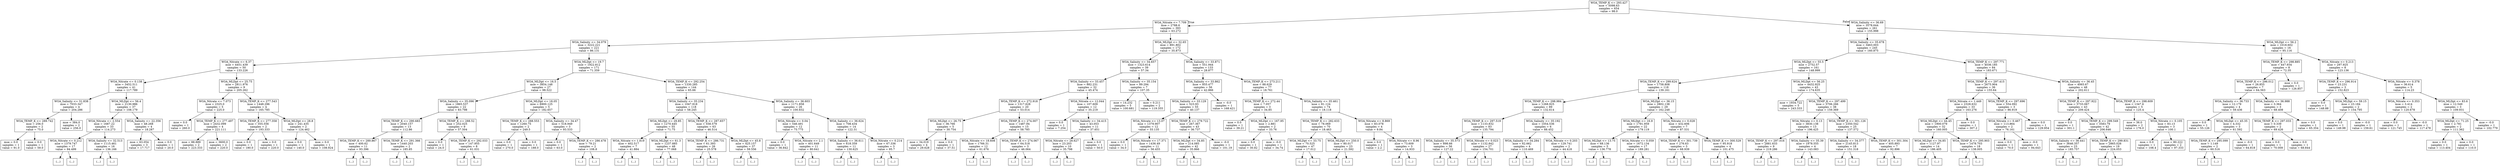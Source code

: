 digraph Tree {
node [shape=box] ;
0 [label="WOA_TEMP_K <= 293.427\nmse = 5098.63\nsamples = 654\nvalue = 98.0"] ;
1 [label="WOA_Nitrate <= 7.709\nmse = 2788.6\nsamples = 393\nvalue = 63.272"] ;
0 -> 1 [labeldistance=2.5, labelangle=45, headlabel="True"] ;
2 [label="WOA_Salinity <= 34.079\nmse = 3222.221\nsamples = 221\nvalue = 86.131"] ;
1 -> 2 ;
3 [label="WOA_Nitrate <= 6.37\nmse = 4451.439\nsamples = 50\nvalue = 133.226"] ;
2 -> 3 ;
4 [label="WOA_Nitrate <= 0.138\nmse = 3452.511\nsamples = 41\nvalue = 117.789"] ;
3 -> 4 ;
5 [label="WOA_Salinity <= 31.838\nmse = 7033.347\nsamples = 4\nvalue = 204.286"] ;
4 -> 5 ;
6 [label="WOA_TEMP_K <= 289.742\nmse = 256.0\nsamples = 2\nvalue = 75.0"] ;
5 -> 6 ;
7 [label="mse = 0.0\nsamples = 1\nvalue = 91.0"] ;
6 -> 7 ;
8 [label="mse = 0.0\nsamples = 1\nvalue = 59.0"] ;
6 -> 8 ;
9 [label="mse = 384.0\nsamples = 2\nvalue = 256.0"] ;
5 -> 9 ;
10 [label="WOA_MLDpt <= 56.4\nmse = 2130.986\nsamples = 37\nvalue = 108.179"] ;
4 -> 10 ;
11 [label="WOA_Nitrate <= 2.554\nmse = 1687.22\nsamples = 33\nvalue = 114.273"] ;
10 -> 11 ;
12 [label="WOA_Nitrate <= 0.212\nmse = 1379.747\nsamples = 17\nvalue = 94.499"] ;
11 -> 12 ;
13 [label="(...)"] ;
12 -> 13 ;
18 [label="(...)"] ;
12 -> 18 ;
41 [label="WOA_Salinity <= 32.513\nmse = 1115.461\nsamples = 16\nvalue = 136.166"] ;
11 -> 41 ;
42 [label="(...)"] ;
41 -> 42 ;
61 [label="(...)"] ;
41 -> 61 ;
72 [label="WOA_Salinity <= 22.356\nmse = 48.268\nsamples = 4\nvalue = 18.287"] ;
10 -> 72 ;
73 [label="mse = 63.054\nsamples = 3\nvalue = 17.717"] ;
72 -> 73 ;
74 [label="mse = 0.0\nsamples = 1\nvalue = 20.0"] ;
72 -> 74 ;
75 [label="WOA_MLDpt <= 25.75\nmse = 2811.976\nsamples = 9\nvalue = 205.262"] ;
3 -> 75 ;
76 [label="WOA_Nitrate <= 7.073\nmse = 2325.0\nsamples = 5\nvalue = 225.0"] ;
75 -> 76 ;
77 [label="mse = 0.0\nsamples = 1\nvalue = 260.0"] ;
76 -> 77 ;
78 [label="WOA_TEMP_K <= 277.497\nmse = 2432.099\nsamples = 4\nvalue = 221.111"] ;
76 -> 78 ;
79 [label="mse = 88.889\nsamples = 2\nvalue = 223.333"] ;
78 -> 79 ;
80 [label="mse = 3600.0\nsamples = 2\nvalue = 220.0"] ;
78 -> 80 ;
81 [label="WOA_TEMP_K <= 277.543\nmse = 1448.296\nsamples = 4\nvalue = 165.785"] ;
75 -> 81 ;
82 [label="WOA_TEMP_K <= 277.358\nmse = 355.556\nsamples = 2\nvalue = 193.333"] ;
81 -> 82 ;
83 [label="mse = 0.0\nsamples = 1\nvalue = 180.0"] ;
82 -> 83 ;
84 [label="mse = 0.0\nsamples = 1\nvalue = 220.0"] ;
82 -> 84 ;
85 [label="WOA_MLDpt <= 28.8\nmse = 241.435\nsamples = 2\nvalue = 124.462"] ;
81 -> 85 ;
86 [label="mse = 0.0\nsamples = 1\nvalue = 140.0"] ;
85 -> 86 ;
87 [label="mse = 0.0\nsamples = 1\nvalue = 108.924"] ;
85 -> 87 ;
88 [label="WOA_MLDpt <= 19.7\nmse = 1922.812\nsamples = 171\nvalue = 71.359"] ;
2 -> 88 ;
89 [label="WOA_MLDpt <= 16.5\nmse = 3854.148\nsamples = 27\nvalue = 98.522"] ;
88 -> 89 ;
90 [label="WOA_Salinity <= 35.096\nmse = 1865.537\nsamples = 22\nvalue = 83.798"] ;
89 -> 90 ;
91 [label="WOA_TEMP_K <= 290.683\nmse = 2040.157\nsamples = 13\nvalue = 112.86"] ;
90 -> 91 ;
92 [label="WOA_TEMP_K <= 289.867\nmse = 400.62\nsamples = 11\nvalue = 93.396"] ;
91 -> 92 ;
93 [label="(...)"] ;
92 -> 93 ;
112 [label="(...)"] ;
92 -> 112 ;
113 [label="WOA_TEMP_K <= 291.366\nmse = 1440.203\nsamples = 2\nvalue = 185.85"] ;
91 -> 113 ;
114 [label="(...)"] ;
113 -> 114 ;
115 [label="(...)"] ;
113 -> 115 ;
116 [label="WOA_TEMP_K <= 288.52\nmse = 252.025\nsamples = 9\nvalue = 57.504"] ;
90 -> 116 ;
117 [label="mse = 0.0\nsamples = 1\nvalue = 24.0"] ;
116 -> 117 ;
118 [label="WOA_TEMP_K <= 292.033\nmse = 147.955\nsamples = 8\nvalue = 61.031"] ;
116 -> 118 ;
119 [label="(...)"] ;
118 -> 119 ;
124 [label="(...)"] ;
118 -> 124 ;
127 [label="WOA_MLDpt <= 18.05\nmse = 6900.125\nsamples = 5\nvalue = 182.657"] ;
89 -> 127 ;
128 [label="WOA_TEMP_K <= 288.553\nmse = 1260.75\nsamples = 2\nvalue = 249.5"] ;
127 -> 128 ;
129 [label="mse = 0.0\nsamples = 1\nvalue = 270.0"] ;
128 -> 129 ;
130 [label="mse = 0.0\nsamples = 1\nvalue = 188.0"] ;
128 -> 130 ;
131 [label="WOA_Salinity <= 34.47\nmse = 518.949\nsamples = 3\nvalue = 93.533"] ;
127 -> 131 ;
132 [label="mse = 0.0\nsamples = 1\nvalue = 63.0"] ;
131 -> 132 ;
133 [label="WOA_TEMP_K <= 286.478\nmse = 79.21\nsamples = 2\nvalue = 108.8"] ;
131 -> 133 ;
134 [label="(...)"] ;
133 -> 134 ;
135 [label="(...)"] ;
133 -> 135 ;
136 [label="WOA_TEMP_K <= 292.254\nmse = 1330.285\nsamples = 144\nvalue = 65.66"] ;
88 -> 136 ;
137 [label="WOA_Salinity <= 35.234\nmse = 1047.918\nsamples = 118\nvalue = 58.245"] ;
136 -> 137 ;
138 [label="WOA_MLDpt <= 29.85\nmse = 1270.445\nsamples = 55\nvalue = 71.75"] ;
137 -> 138 ;
139 [label="WOA_Nitrate <= 1.819\nmse = 402.517\nsamples = 7\nvalue = 41.884"] ;
138 -> 139 ;
140 [label="(...)"] ;
139 -> 140 ;
143 [label="(...)"] ;
139 -> 143 ;
152 [label="WOA_MLDpt <= 61.3\nmse = 1237.885\nsamples = 48\nvalue = 77.068"] ;
138 -> 152 ;
153 [label="(...)"] ;
152 -> 153 ;
180 [label="(...)"] ;
152 -> 180 ;
223 [label="WOA_TEMP_K <= 287.657\nmse = 558.579\nsamples = 63\nvalue = 46.514"] ;
137 -> 223 ;
224 [label="WOA_TEMP_K <= 286.731\nmse = 61.393\nsamples = 26\nvalue = 25.578"] ;
223 -> 224 ;
225 [label="(...)"] ;
224 -> 225 ;
242 [label="(...)"] ;
224 -> 242 ;
247 [label="WOA_MLDpt <= 45.8\nmse = 425.157\nsamples = 37\nvalue = 59.556"] ;
223 -> 247 ;
248 [label="(...)"] ;
247 -> 248 ;
263 [label="(...)"] ;
247 -> 263 ;
304 [label="WOA_Salinity <= 36.603\nmse = 1171.858\nsamples = 26\nvalue = 100.832"] ;
136 -> 304 ;
305 [label="WOA_Nitrate <= 0.04\nmse = 546.491\nsamples = 12\nvalue = 75.775"] ;
304 -> 305 ;
306 [label="mse = 0.0\nsamples = 1\nvalue = 36.842"] ;
305 -> 306 ;
307 [label="WOA_Nitrate <= 2.1\nmse = 401.649\nsamples = 11\nvalue = 80.641"] ;
305 -> 307 ;
308 [label="(...)"] ;
307 -> 308 ;
323 [label="(...)"] ;
307 -> 323 ;
326 [label="WOA_Salinity <= 36.624\nmse = 708.434\nsamples = 14\nvalue = 122.31"] ;
304 -> 326 ;
327 [label="WOA_Salinity <= 36.611\nmse = 618.359\nsamples = 11\nvalue = 130.625"] ;
326 -> 327 ;
328 [label="(...)"] ;
327 -> 328 ;
333 [label="(...)"] ;
327 -> 333 ;
338 [label="WOA_Nitrate <= 0.214\nmse = 67.336\nsamples = 3\nvalue = 95.7"] ;
326 -> 338 ;
339 [label="(...)"] ;
338 -> 339 ;
340 [label="(...)"] ;
338 -> 340 ;
341 [label="WOA_MLDpt <= 32.65\nmse = 891.802\nsamples = 172\nvalue = 35.873"] ;
1 -> 341 ;
342 [label="WOA_Salinity <= 34.657\nmse = 1323.614\nsamples = 39\nvalue = 57.34"] ;
341 -> 342 ;
343 [label="WOA_Salinity <= 33.457\nmse = 882.231\nsamples = 32\nvalue = 45.474"] ;
342 -> 343 ;
344 [label="WOA_TEMP_K <= 272.918\nmse = 1317.628\nsamples = 20\nvalue = 53.014"] ;
343 -> 344 ;
345 [label="WOA_MLDpt <= 26.75\nmse = 36.766\nsamples = 5\nvalue = 30.754"] ;
344 -> 345 ;
346 [label="mse = 34.019\nsamples = 4\nvalue = 29.628"] ;
345 -> 346 ;
347 [label="mse = 0.0\nsamples = 1\nvalue = 37.51"] ;
345 -> 347 ;
348 [label="WOA_TEMP_K <= 274.007\nmse = 1487.94\nsamples = 15\nvalue = 58.785"] ;
344 -> 348 ;
349 [label="WOA_Nitrate <= 18.608\nmse = 1766.31\nsamples = 12\nvalue = 61.676"] ;
348 -> 349 ;
350 [label="(...)"] ;
349 -> 350 ;
351 [label="(...)"] ;
349 -> 351 ;
354 [label="WOA_TEMP_K <= 274.067\nmse = 64.518\nsamples = 3\nvalue = 46.064"] ;
348 -> 354 ;
355 [label="(...)"] ;
354 -> 355 ;
356 [label="(...)"] ;
354 -> 356 ;
359 [label="WOA_Nitrate <= 12.044\nmse = 107.609\nsamples = 12\nvalue = 35.219"] ;
343 -> 359 ;
360 [label="mse = 0.0\nsamples = 1\nvalue = 7.254"] ;
359 -> 360 ;
361 [label="WOA_Salinity <= 34.415\nmse = 43.053\nsamples = 11\nvalue = 37.651"] ;
359 -> 361 ;
362 [label="WOA_Nitrate <= 28.627\nmse = 23.203\nsamples = 10\nvalue = 35.798"] ;
361 -> 362 ;
363 [label="(...)"] ;
362 -> 363 ;
380 [label="(...)"] ;
362 -> 380 ;
381 [label="mse = 0.0\nsamples = 1\nvalue = 50.0"] ;
361 -> 381 ;
382 [label="WOA_Salinity <= 35.154\nmse = 89.294\nsamples = 7\nvalue = 107.35"] ;
342 -> 382 ;
383 [label="mse = 14.232\nsamples = 5\nvalue = 100.681"] ;
382 -> 383 ;
384 [label="mse = 0.211\nsamples = 2\nvalue = 119.355"] ;
382 -> 384 ;
385 [label="WOA_Salinity <= 33.871\nmse = 551.944\nsamples = 133\nvalue = 28.877"] ;
341 -> 385 ;
386 [label="WOA_Salinity <= 33.862\nmse = 855.477\nsamples = 56\nvalue = 42.866"] ;
385 -> 386 ;
387 [label="WOA_Salinity <= 33.129\nmse = 523.93\nsamples = 55\nvalue = 40.137"] ;
386 -> 387 ;
388 [label="WOA_Nitrate <= 13.07\nmse = 1379.907\nsamples = 12\nvalue = 55.135"] ;
387 -> 388 ;
389 [label="mse = 0.0\nsamples = 1\nvalue = 34.0"] ;
388 -> 389 ;
390 [label="WOA_Nitrate <= 17.371\nmse = 1436.49\nsamples = 11\nvalue = 56.455"] ;
388 -> 390 ;
391 [label="(...)"] ;
390 -> 391 ;
392 [label="(...)"] ;
390 -> 392 ;
395 [label="WOA_TEMP_K <= 279.722\nmse = 267.367\nsamples = 43\nvalue = 36.737"] ;
387 -> 395 ;
396 [label="WOA_MLDpt <= 34.85\nmse = 214.085\nsamples = 42\nvalue = 35.866"] ;
395 -> 396 ;
397 [label="(...)"] ;
396 -> 397 ;
398 [label="(...)"] ;
396 -> 398 ;
469 [label="mse = -0.0\nsamples = 1\nvalue = 101.19"] ;
395 -> 469 ;
470 [label="mse = -0.0\nsamples = 1\nvalue = 168.421"] ;
386 -> 470 ;
471 [label="WOA_TEMP_K <= 273.211\nmse = 88.629\nsamples = 77\nvalue = 18.761"] ;
385 -> 471 ;
472 [label="WOA_TEMP_K <= 272.44\nmse = 7.057\nsamples = 3\nvalue = 34.85"] ;
471 -> 472 ;
473 [label="mse = 0.0\nsamples = 1\nvalue = 39.21"] ;
472 -> 473 ;
474 [label="WOA_MLDpt <= 167.95\nmse = 2.881\nsamples = 2\nvalue = 33.76"] ;
472 -> 474 ;
475 [label="mse = 0.0\nsamples = 1\nvalue = 30.82"] ;
474 -> 475 ;
476 [label="mse = -0.0\nsamples = 1\nvalue = 34.74"] ;
474 -> 476 ;
477 [label="WOA_Salinity <= 35.461\nmse = 81.124\nsamples = 74\nvalue = 18.118"] ;
471 -> 477 ;
478 [label="WOA_TEMP_K <= 282.633\nmse = 78.069\nsamples = 70\nvalue = 18.463"] ;
477 -> 478 ;
479 [label="WOA_MLDpt <= 33.75\nmse = 70.525\nsamples = 47\nvalue = 17.012"] ;
478 -> 479 ;
480 [label="(...)"] ;
479 -> 480 ;
481 [label="(...)"] ;
479 -> 481 ;
546 [label="WOA_MLDpt <= 250.0\nmse = 80.017\nsamples = 23\nvalue = 21.592"] ;
478 -> 546 ;
547 [label="(...)"] ;
546 -> 547 ;
560 [label="(...)"] ;
546 -> 560 ;
567 [label="WOA_Nitrate <= 8.869\nmse = 83.078\nsamples = 4\nvalue = 9.84"] ;
477 -> 567 ;
568 [label="mse = 0.0\nsamples = 1\nvalue = 2.2"] ;
567 -> 568 ;
569 [label="WOA_Nitrate <= 8.96\nmse = 73.609\nsamples = 3\nvalue = 14.933"] ;
567 -> 569 ;
570 [label="(...)"] ;
569 -> 570 ;
571 [label="(...)"] ;
569 -> 571 ;
574 [label="WOA_Salinity <= 36.69\nmse = 3578.644\nsamples = 261\nvalue = 155.998"] ;
0 -> 574 [labeldistance=2.5, labelangle=-45, headlabel="False"] ;
575 [label="WOA_Salinity <= 35.678\nmse = 3463.003\nsamples = 245\nvalue = 160.875"] ;
574 -> 575 ;
576 [label="WOA_MLDpt <= 55.5\nmse = 2752.57\nsamples = 161\nvalue = 148.999"] ;
575 -> 576 ;
577 [label="WOA_TEMP_K <= 299.624\nmse = 1758.808\nsamples = 118\nvalue = 139.161"] ;
576 -> 577 ;
578 [label="WOA_TEMP_K <= 298.984\nmse = 1268.925\nsamples = 89\nvalue = 132.614"] ;
577 -> 578 ;
579 [label="WOA_TEMP_K <= 297.519\nmse = 1133.832\nsamples = 83\nvalue = 135.794"] ;
578 -> 579 ;
580 [label="WOA_Salinity <= 35.573\nmse = 898.66\nsamples = 56\nvalue = 127.22"] ;
579 -> 580 ;
581 [label="(...)"] ;
580 -> 581 ;
652 [label="(...)"] ;
580 -> 652 ;
659 [label="WOA_Nitrate <= 0.023\nmse = 1132.842\nsamples = 27\nvalue = 154.701"] ;
579 -> 659 ;
660 [label="(...)"] ;
659 -> 660 ;
661 [label="(...)"] ;
659 -> 661 ;
702 [label="WOA_Salinity <= 35.192\nmse = 1054.536\nsamples = 6\nvalue = 88.452"] ;
578 -> 702 ;
703 [label="WOA_Salinity <= 34.284\nmse = 62.662\nsamples = 4\nvalue = 110.469"] ;
702 -> 703 ;
704 [label="(...)"] ;
703 -> 704 ;
705 [label="(...)"] ;
703 -> 705 ;
710 [label="WOA_Nitrate <= 0.203\nmse = 129.741\nsamples = 2\nvalue = 44.418"] ;
702 -> 710 ;
711 [label="(...)"] ;
710 -> 711 ;
712 [label="(...)"] ;
710 -> 712 ;
713 [label="WOA_MLDpt <= 36.15\nmse = 2802.138\nsamples = 29\nvalue = 162.248"] ;
577 -> 713 ;
714 [label="WOA_MLDpt <= 16.9\nmse = 1791.959\nsamples = 22\nvalue = 179.119"] ;
713 -> 714 ;
715 [label="WOA_MLDpt <= 13.75\nmse = 68.136\nsamples = 5\nvalue = 136.778"] ;
714 -> 715 ;
716 [label="(...)"] ;
715 -> 716 ;
721 [label="(...)"] ;
715 -> 721 ;
724 [label="WOA_Nitrate <= 0.059\nmse = 1672.134\nsamples = 17\nvalue = 189.281"] ;
714 -> 724 ;
725 [label="(...)"] ;
724 -> 725 ;
728 [label="(...)"] ;
724 -> 728 ;
755 [label="WOA_Nitrate <= 0.028\nmse = 432.606\nsamples = 7\nvalue = 87.531"] ;
713 -> 755 ;
756 [label="WOA_TEMP_K <= 301.739\nmse = 276.63\nsamples = 3\nvalue = 68.939"] ;
755 -> 756 ;
757 [label="(...)"] ;
756 -> 757 ;
758 [label="(...)"] ;
756 -> 758 ;
761 [label="WOA_TEMP_K <= 300.529\nmse = 95.918\nsamples = 4\nvalue = 101.475"] ;
755 -> 761 ;
762 [label="(...)"] ;
761 -> 762 ;
763 [label="(...)"] ;
761 -> 763 ;
768 [label="WOA_MLDpt <= 56.25\nmse = 4432.925\nsamples = 43\nvalue = 174.635"] ;
576 -> 768 ;
769 [label="mse = 1934.722\nsamples = 5\nvalue = 243.333"] ;
768 -> 769 ;
770 [label="WOA_TEMP_K <= 297.499\nmse = 3706.266\nsamples = 38\nvalue = 159.369"] ;
768 -> 770 ;
771 [label="WOA_Nitrate <= 0.13\nmse = 3830.138\nsamples = 13\nvalue = 196.425"] ;
770 -> 771 ;
772 [label="WOA_TEMP_K <= 297.016\nmse = 2881.633\nsamples = 9\nvalue = 219.286"] ;
771 -> 772 ;
773 [label="(...)"] ;
772 -> 773 ;
778 [label="(...)"] ;
772 -> 778 ;
781 [label="WOA_Salinity <= 35.39\nmse = 1978.555\nsamples = 4\nvalue = 143.083"] ;
771 -> 781 ;
782 [label="(...)"] ;
781 -> 782 ;
787 [label="(...)"] ;
781 -> 787 ;
788 [label="WOA_TEMP_K <= 301.126\nmse = 2350.542\nsamples = 25\nvalue = 137.572"] ;
770 -> 788 ;
789 [label="WOA_Salinity <= 34.377\nmse = 2145.813\nsamples = 18\nvalue = 151.318"] ;
788 -> 789 ;
790 [label="(...)"] ;
789 -> 790 ;
791 [label="(...)"] ;
789 -> 791 ;
810 [label="WOA_TEMP_K <= 301.304\nmse = 405.893\nsamples = 7\nvalue = 92.896"] ;
788 -> 810 ;
811 [label="(...)"] ;
810 -> 811 ;
814 [label="(...)"] ;
810 -> 814 ;
823 [label="WOA_TEMP_K <= 297.771\nmse = 4036.185\nsamples = 84\nvalue = 183.671"] ;
575 -> 823 ;
824 [label="WOA_TEMP_K <= 297.415\nmse = 2675.904\nsamples = 36\nvalue = 155.64"] ;
823 -> 824 ;
825 [label="WOA_Nitrate <= 1.449\nmse = 2328.632\nsamples = 33\nvalue = 163.276"] ;
824 -> 825 ;
826 [label="WOA_MLDpt <= 44.45\nmse = 1900.079\nsamples = 32\nvalue = 160.005"] ;
825 -> 826 ;
827 [label="WOA_MLDpt <= 34.85\nmse = 1127.97\nsamples = 14\nvalue = 186.405"] ;
826 -> 827 ;
828 [label="(...)"] ;
827 -> 828 ;
841 [label="(...)"] ;
827 -> 841 ;
842 [label="WOA_TEMP_K <= 295.903\nmse = 1478.703\nsamples = 18\nvalue = 138.005"] ;
826 -> 842 ;
843 [label="(...)"] ;
842 -> 843 ;
862 [label="(...)"] ;
842 -> 862 ;
869 [label="mse = 0.0\nsamples = 1\nvalue = 307.2"] ;
825 -> 869 ;
870 [label="WOA_TEMP_K <= 297.696\nmse = 554.092\nsamples = 3\nvalue = 86.919"] ;
824 -> 870 ;
871 [label="WOA_Nitrate <= 0.467\nmse = 113.864\nsamples = 2\nvalue = 76.161"] ;
870 -> 871 ;
872 [label="mse = 0.0\nsamples = 1\nvalue = 70.0"] ;
871 -> 872 ;
873 [label="mse = -0.0\nsamples = 1\nvalue = 94.643"] ;
871 -> 873 ;
874 [label="mse = 0.0\nsamples = 1\nvalue = 129.954"] ;
870 -> 874 ;
875 [label="WOA_Salinity <= 36.45\nmse = 4065.67\nsamples = 48\nvalue = 202.611"] ;
823 -> 875 ;
876 [label="WOA_TEMP_K <= 297.922\nmse = 3733.067\nsamples = 43\nvalue = 209.424"] ;
875 -> 876 ;
877 [label="mse = 0.0\nsamples = 1\nvalue = 301.1"] ;
876 -> 877 ;
878 [label="WOA_TEMP_K <= 299.549\nmse = 3583.79\nsamples = 42\nvalue = 206.646"] ;
876 -> 878 ;
879 [label="WOA_Salinity <= 36.441\nmse = 3646.357\nsamples = 23\nvalue = 185.757"] ;
878 -> 879 ;
880 [label="(...)"] ;
879 -> 880 ;
899 [label="(...)"] ;
879 -> 899 ;
900 [label="WOA_TEMP_K <= 299.831\nmse = 2865.026\nsamples = 19\nvalue = 224.053"] ;
878 -> 900 ;
901 [label="(...)"] ;
900 -> 901 ;
906 [label="(...)"] ;
900 -> 906 ;
925 [label="WOA_TEMP_K <= 298.609\nmse = 1347.6\nsamples = 5\nvalue = 125.4"] ;
875 -> 925 ;
926 [label="mse = 36.0\nsamples = 2\nvalue = 176.0"] ;
925 -> 926 ;
927 [label="WOA_Nitrate <= 0.105\nmse = 83.13\nsamples = 3\nvalue = 100.1"] ;
925 -> 927 ;
928 [label="mse = 0.0\nsamples = 1\nvalue = 108.4"] ;
927 -> 928 ;
929 [label="mse = 80.222\nsamples = 2\nvalue = 97.333"] ;
927 -> 929 ;
930 [label="WOA_MLDpt <= 56.2\nmse = 1018.602\nsamples = 16\nvalue = 95.116"] ;
574 -> 930 ;
931 [label="WOA_TEMP_K <= 298.885\nmse = 447.934\nsamples = 8\nvalue = 72.35"] ;
930 -> 931 ;
932 [label="WOA_TEMP_K <= 296.012\nmse = 26.855\nsamples = 7\nvalue = 64.563"] ;
931 -> 932 ;
933 [label="WOA_Salinity <= 36.733\nmse = 12.179\nsamples = 4\nvalue = 59.436"] ;
932 -> 933 ;
934 [label="mse = 0.0\nsamples = 1\nvalue = 55.126"] ;
933 -> 934 ;
935 [label="WOA_MLDpt <= 45.35\nmse = 4.332\nsamples = 3\nvalue = 61.592"] ;
933 -> 935 ;
936 [label="WOA_TEMP_K <= 295.099\nmse = 1.149\nsamples = 2\nvalue = 60.516"] ;
935 -> 936 ;
937 [label="(...)"] ;
936 -> 937 ;
938 [label="(...)"] ;
936 -> 938 ;
939 [label="mse = -0.0\nsamples = 1\nvalue = 64.818"] ;
935 -> 939 ;
940 [label="WOA_Salinity <= 36.988\nmse = 3.364\nsamples = 3\nvalue = 68.408"] ;
932 -> 940 ;
941 [label="WOA_TEMP_K <= 297.033\nmse = 0.339\nsamples = 2\nvalue = 69.426"] ;
940 -> 941 ;
942 [label="mse = 0.0\nsamples = 1\nvalue = 70.009"] ;
941 -> 942 ;
943 [label="mse = 0.0\nsamples = 1\nvalue = 68.844"] ;
941 -> 943 ;
944 [label="mse = 0.0\nsamples = 1\nvalue = 65.354"] ;
940 -> 944 ;
945 [label="mse = 0.0\nsamples = 1\nvalue = 126.857"] ;
931 -> 945 ;
946 [label="WOA_Nitrate <= 0.213\nmse = 297.925\nsamples = 8\nvalue = 123.136"] ;
930 -> 946 ;
947 [label="WOA_TEMP_K <= 296.914\nmse = 23.231\nsamples = 3\nvalue = 152.823"] ;
946 -> 947 ;
948 [label="mse = 0.0\nsamples = 1\nvalue = 148.88"] ;
947 -> 948 ;
949 [label="WOA_MLDpt <= 59.15\nmse = 23.184\nsamples = 2\nvalue = 154.795"] ;
947 -> 949 ;
950 [label="mse = 0.0\nsamples = 1\nvalue = 149.98"] ;
949 -> 950 ;
951 [label="mse = -0.0\nsamples = 1\nvalue = 159.61"] ;
949 -> 951 ;
952 [label="WOA_Nitrate <= 0.378\nmse = 36.614\nsamples = 5\nvalue = 114.23"] ;
946 -> 952 ;
953 [label="WOA_Nitrate <= 0.353\nmse = 3.414\nsamples = 2\nvalue = 120.678"] ;
952 -> 953 ;
954 [label="mse = 0.0\nsamples = 1\nvalue = 121.745"] ;
953 -> 954 ;
955 [label="mse = -0.0\nsamples = 1\nvalue = 117.478"] ;
953 -> 955 ;
956 [label="WOA_MLDpt <= 83.6\nmse = 12.549\nsamples = 3\nvalue = 109.931"] ;
952 -> 956 ;
957 [label="WOA_MLDpt <= 71.25\nmse = 2.781\nsamples = 2\nvalue = 111.362"] ;
956 -> 957 ;
958 [label="mse = 0.0\nsamples = 1\nvalue = 113.404"] ;
957 -> 958 ;
959 [label="mse = 0.0\nsamples = 1\nvalue = 110.0"] ;
957 -> 959 ;
960 [label="mse = -0.0\nsamples = 1\nvalue = 102.779"] ;
956 -> 960 ;
}